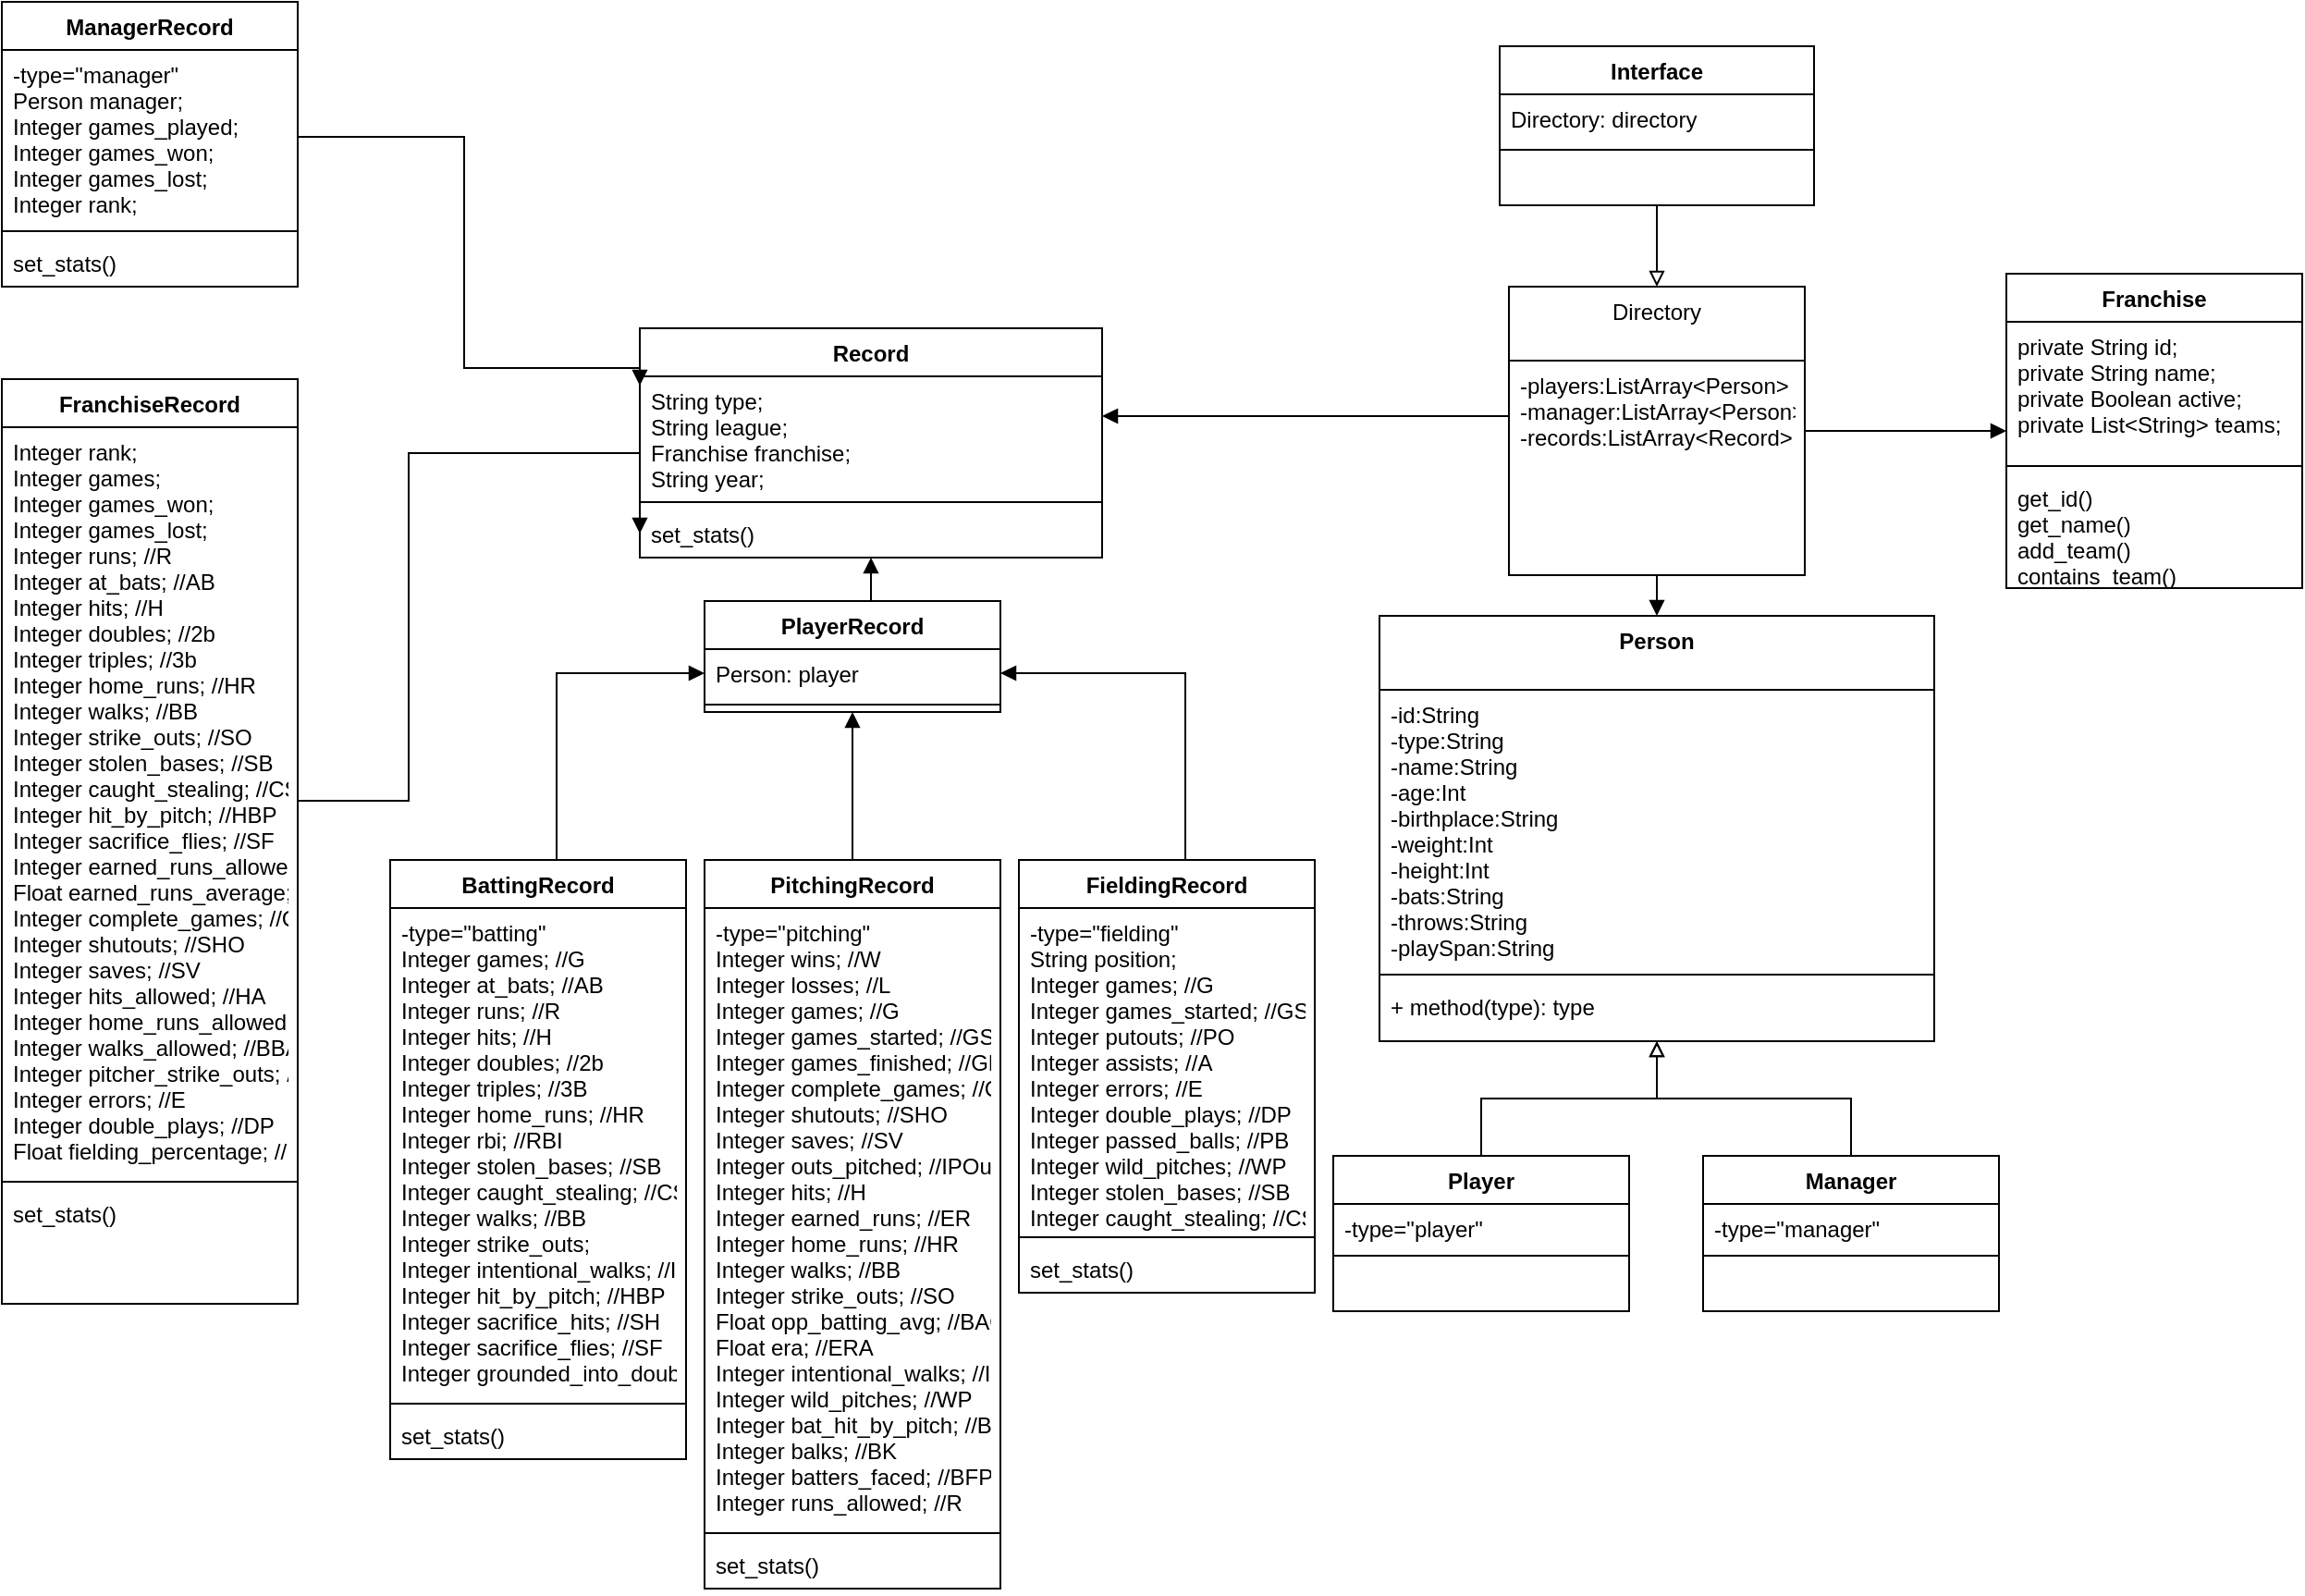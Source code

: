 <mxfile version="13.10.9" type="github">
  <diagram id="C5RBs43oDa-KdzZeNtuy" name="Page-1">
    <mxGraphModel dx="2249" dy="1874" grid="1" gridSize="10" guides="1" tooltips="1" connect="1" arrows="1" fold="1" page="1" pageScale="1" pageWidth="827" pageHeight="1169" math="0" shadow="0">
      <root>
        <mxCell id="WIyWlLk6GJQsqaUBKTNV-0" />
        <mxCell id="WIyWlLk6GJQsqaUBKTNV-1" parent="WIyWlLk6GJQsqaUBKTNV-0" />
        <mxCell id="6aHGtUtSjGL5JFhU-OzK-202" style="edgeStyle=orthogonalEdgeStyle;rounded=0;orthogonalLoop=1;jettySize=auto;html=1;endArrow=block;endFill=1;" parent="WIyWlLk6GJQsqaUBKTNV-1" source="zkfFHV4jXpPFQw0GAbJ--0" target="6aHGtUtSjGL5JFhU-OzK-30" edge="1">
          <mxGeometry relative="1" as="geometry" />
        </mxCell>
        <mxCell id="6aHGtUtSjGL5JFhU-OzK-316" style="edgeStyle=orthogonalEdgeStyle;rounded=0;orthogonalLoop=1;jettySize=auto;html=1;exitX=0;exitY=0.5;exitDx=0;exitDy=0;endArrow=block;endFill=1;" parent="WIyWlLk6GJQsqaUBKTNV-1" target="6aHGtUtSjGL5JFhU-OzK-238" edge="1">
          <mxGeometry relative="1" as="geometry">
            <mxPoint x="145" y="77" as="sourcePoint" />
            <Array as="points">
              <mxPoint x="145" y="20" />
            </Array>
          </mxGeometry>
        </mxCell>
        <mxCell id="zkfFHV4jXpPFQw0GAbJ--0" value="Directory" style="swimlane;fontStyle=0;align=center;verticalAlign=top;childLayout=stackLayout;horizontal=1;startSize=40;horizontalStack=0;resizeParent=1;resizeLast=0;collapsible=1;marginBottom=0;rounded=0;shadow=0;strokeWidth=1;" parent="WIyWlLk6GJQsqaUBKTNV-1" vertex="1">
          <mxGeometry x="145" y="-50" width="160" height="156" as="geometry">
            <mxRectangle x="230" y="140" width="160" height="26" as="alternateBounds" />
          </mxGeometry>
        </mxCell>
        <mxCell id="zkfFHV4jXpPFQw0GAbJ--1" value="-players:ListArray&lt;Person&gt;&#xa;-manager:ListArray&lt;Person&gt;&#xa;-records:ListArray&lt;Record&gt;&#xa;" style="text;align=left;verticalAlign=top;spacingLeft=4;spacingRight=4;overflow=hidden;rotatable=0;points=[[0,0.5],[1,0.5]];portConstraint=eastwest;" parent="zkfFHV4jXpPFQw0GAbJ--0" vertex="1">
          <mxGeometry y="40" width="160" height="60" as="geometry" />
        </mxCell>
        <mxCell id="6aHGtUtSjGL5JFhU-OzK-224" style="edgeStyle=orthogonalEdgeStyle;rounded=0;orthogonalLoop=1;jettySize=auto;html=1;endArrow=block;endFill=0;" parent="WIyWlLk6GJQsqaUBKTNV-1" source="6aHGtUtSjGL5JFhU-OzK-22" target="zkfFHV4jXpPFQw0GAbJ--0" edge="1">
          <mxGeometry relative="1" as="geometry" />
        </mxCell>
        <mxCell id="6aHGtUtSjGL5JFhU-OzK-22" value="Interface" style="swimlane;fontStyle=1;align=center;verticalAlign=top;childLayout=stackLayout;horizontal=1;startSize=26;horizontalStack=0;resizeParent=1;resizeParentMax=0;resizeLast=0;collapsible=1;marginBottom=0;" parent="WIyWlLk6GJQsqaUBKTNV-1" vertex="1">
          <mxGeometry x="140" y="-180" width="170" height="86" as="geometry" />
        </mxCell>
        <mxCell id="6aHGtUtSjGL5JFhU-OzK-23" value="Directory: directory" style="text;strokeColor=none;fillColor=none;align=left;verticalAlign=top;spacingLeft=4;spacingRight=4;overflow=hidden;rotatable=0;points=[[0,0.5],[1,0.5]];portConstraint=eastwest;" parent="6aHGtUtSjGL5JFhU-OzK-22" vertex="1">
          <mxGeometry y="26" width="170" height="26" as="geometry" />
        </mxCell>
        <mxCell id="6aHGtUtSjGL5JFhU-OzK-24" value="" style="line;strokeWidth=1;fillColor=none;align=left;verticalAlign=middle;spacingTop=-1;spacingLeft=3;spacingRight=3;rotatable=0;labelPosition=right;points=[];portConstraint=eastwest;" parent="6aHGtUtSjGL5JFhU-OzK-22" vertex="1">
          <mxGeometry y="52" width="170" height="8" as="geometry" />
        </mxCell>
        <mxCell id="6aHGtUtSjGL5JFhU-OzK-25" value=" " style="text;strokeColor=none;fillColor=none;align=left;verticalAlign=top;spacingLeft=4;spacingRight=4;overflow=hidden;rotatable=0;points=[[0,0.5],[1,0.5]];portConstraint=eastwest;" parent="6aHGtUtSjGL5JFhU-OzK-22" vertex="1">
          <mxGeometry y="60" width="170" height="26" as="geometry" />
        </mxCell>
        <mxCell id="6aHGtUtSjGL5JFhU-OzK-30" value="Person" style="swimlane;fontStyle=1;align=center;verticalAlign=top;childLayout=stackLayout;horizontal=1;startSize=40;horizontalStack=0;resizeParent=1;resizeParentMax=0;resizeLast=0;collapsible=1;marginBottom=0;" parent="WIyWlLk6GJQsqaUBKTNV-1" vertex="1">
          <mxGeometry x="75" y="128" width="300" height="230" as="geometry" />
        </mxCell>
        <mxCell id="6aHGtUtSjGL5JFhU-OzK-31" value="-id:String&#xa;-type:String&#xa;-name:String&#xa;-age:Int&#xa;-birthplace:String&#xa;-weight:Int&#xa;-height:Int&#xa;-bats:String&#xa;-throws:String&#xa;-playSpan:String" style="text;strokeColor=none;fillColor=none;align=left;verticalAlign=top;spacingLeft=4;spacingRight=4;overflow=hidden;rotatable=0;points=[[0,0.5],[1,0.5]];portConstraint=eastwest;" parent="6aHGtUtSjGL5JFhU-OzK-30" vertex="1">
          <mxGeometry y="40" width="300" height="150" as="geometry" />
        </mxCell>
        <mxCell id="6aHGtUtSjGL5JFhU-OzK-32" value="" style="line;strokeWidth=1;fillColor=none;align=left;verticalAlign=middle;spacingTop=-1;spacingLeft=3;spacingRight=3;rotatable=0;labelPosition=right;points=[];portConstraint=eastwest;" parent="6aHGtUtSjGL5JFhU-OzK-30" vertex="1">
          <mxGeometry y="190" width="300" height="8" as="geometry" />
        </mxCell>
        <mxCell id="6aHGtUtSjGL5JFhU-OzK-33" value="+ method(type): type" style="text;strokeColor=none;fillColor=none;align=left;verticalAlign=top;spacingLeft=4;spacingRight=4;overflow=hidden;rotatable=0;points=[[0,0.5],[1,0.5]];portConstraint=eastwest;" parent="6aHGtUtSjGL5JFhU-OzK-30" vertex="1">
          <mxGeometry y="198" width="300" height="32" as="geometry" />
        </mxCell>
        <mxCell id="6aHGtUtSjGL5JFhU-OzK-200" style="edgeStyle=orthogonalEdgeStyle;rounded=0;orthogonalLoop=1;jettySize=auto;html=1;endArrow=block;endFill=0;" parent="WIyWlLk6GJQsqaUBKTNV-1" source="6aHGtUtSjGL5JFhU-OzK-34" target="6aHGtUtSjGL5JFhU-OzK-30" edge="1">
          <mxGeometry relative="1" as="geometry" />
        </mxCell>
        <mxCell id="6aHGtUtSjGL5JFhU-OzK-34" value="Player" style="swimlane;fontStyle=1;align=center;verticalAlign=top;childLayout=stackLayout;horizontal=1;startSize=26;horizontalStack=0;resizeParent=1;resizeParentMax=0;resizeLast=0;collapsible=1;marginBottom=0;" parent="WIyWlLk6GJQsqaUBKTNV-1" vertex="1">
          <mxGeometry x="50" y="420" width="160" height="84" as="geometry" />
        </mxCell>
        <mxCell id="6aHGtUtSjGL5JFhU-OzK-35" value="-type=&quot;player&quot;" style="text;strokeColor=none;fillColor=none;align=left;verticalAlign=top;spacingLeft=4;spacingRight=4;overflow=hidden;rotatable=0;points=[[0,0.5],[1,0.5]];portConstraint=eastwest;" parent="6aHGtUtSjGL5JFhU-OzK-34" vertex="1">
          <mxGeometry y="26" width="160" height="24" as="geometry" />
        </mxCell>
        <mxCell id="6aHGtUtSjGL5JFhU-OzK-36" value="" style="line;strokeWidth=1;fillColor=none;align=left;verticalAlign=middle;spacingTop=-1;spacingLeft=3;spacingRight=3;rotatable=0;labelPosition=right;points=[];portConstraint=eastwest;" parent="6aHGtUtSjGL5JFhU-OzK-34" vertex="1">
          <mxGeometry y="50" width="160" height="8" as="geometry" />
        </mxCell>
        <mxCell id="6aHGtUtSjGL5JFhU-OzK-37" value=" " style="text;strokeColor=none;fillColor=none;align=left;verticalAlign=top;spacingLeft=4;spacingRight=4;overflow=hidden;rotatable=0;points=[[0,0.5],[1,0.5]];portConstraint=eastwest;" parent="6aHGtUtSjGL5JFhU-OzK-34" vertex="1">
          <mxGeometry y="58" width="160" height="26" as="geometry" />
        </mxCell>
        <mxCell id="6aHGtUtSjGL5JFhU-OzK-222" style="edgeStyle=orthogonalEdgeStyle;rounded=0;orthogonalLoop=1;jettySize=auto;html=1;endArrow=block;endFill=1;" parent="WIyWlLk6GJQsqaUBKTNV-1" source="zkfFHV4jXpPFQw0GAbJ--0" target="6aHGtUtSjGL5JFhU-OzK-203" edge="1">
          <mxGeometry relative="1" as="geometry" />
        </mxCell>
        <mxCell id="6aHGtUtSjGL5JFhU-OzK-203" value="Franchise" style="swimlane;fontStyle=1;align=center;verticalAlign=top;childLayout=stackLayout;horizontal=1;startSize=26;horizontalStack=0;resizeParent=1;resizeParentMax=0;resizeLast=0;collapsible=1;marginBottom=0;" parent="WIyWlLk6GJQsqaUBKTNV-1" vertex="1">
          <mxGeometry x="414" y="-57" width="160" height="170" as="geometry" />
        </mxCell>
        <mxCell id="6aHGtUtSjGL5JFhU-OzK-204" value="private String id;&#xa;	private String name;&#xa;	private Boolean active;&#xa;	private List&lt;String&gt; teams;" style="text;strokeColor=none;fillColor=none;align=left;verticalAlign=top;spacingLeft=4;spacingRight=4;overflow=hidden;rotatable=0;points=[[0,0.5],[1,0.5]];portConstraint=eastwest;" parent="6aHGtUtSjGL5JFhU-OzK-203" vertex="1">
          <mxGeometry y="26" width="160" height="74" as="geometry" />
        </mxCell>
        <mxCell id="6aHGtUtSjGL5JFhU-OzK-205" value="" style="line;strokeWidth=1;fillColor=none;align=left;verticalAlign=middle;spacingTop=-1;spacingLeft=3;spacingRight=3;rotatable=0;labelPosition=right;points=[];portConstraint=eastwest;" parent="6aHGtUtSjGL5JFhU-OzK-203" vertex="1">
          <mxGeometry y="100" width="160" height="8" as="geometry" />
        </mxCell>
        <mxCell id="6aHGtUtSjGL5JFhU-OzK-206" value="get_id()&#xa;get_name()&#xa;add_team()&#xa;contains_team()" style="text;strokeColor=none;fillColor=none;align=left;verticalAlign=top;spacingLeft=4;spacingRight=4;overflow=hidden;rotatable=0;points=[[0,0.5],[1,0.5]];portConstraint=eastwest;" parent="6aHGtUtSjGL5JFhU-OzK-203" vertex="1">
          <mxGeometry y="108" width="160" height="62" as="geometry" />
        </mxCell>
        <mxCell id="6aHGtUtSjGL5JFhU-OzK-238" value="Record" style="swimlane;fontStyle=1;align=center;verticalAlign=top;childLayout=stackLayout;horizontal=1;startSize=26;horizontalStack=0;resizeParent=1;resizeParentMax=0;resizeLast=0;collapsible=1;marginBottom=0;" parent="WIyWlLk6GJQsqaUBKTNV-1" vertex="1">
          <mxGeometry x="-325" y="-27.5" width="250" height="124" as="geometry" />
        </mxCell>
        <mxCell id="6aHGtUtSjGL5JFhU-OzK-239" value="String type;&#xa;String league;&#xa;Franchise franchise;&#xa;String year;" style="text;strokeColor=none;fillColor=none;align=left;verticalAlign=top;spacingLeft=4;spacingRight=4;overflow=hidden;rotatable=0;points=[[0,0.5],[1,0.5]];portConstraint=eastwest;" parent="6aHGtUtSjGL5JFhU-OzK-238" vertex="1">
          <mxGeometry y="26" width="250" height="64" as="geometry" />
        </mxCell>
        <mxCell id="6aHGtUtSjGL5JFhU-OzK-240" value="" style="line;strokeWidth=1;fillColor=none;align=left;verticalAlign=middle;spacingTop=-1;spacingLeft=3;spacingRight=3;rotatable=0;labelPosition=right;points=[];portConstraint=eastwest;" parent="6aHGtUtSjGL5JFhU-OzK-238" vertex="1">
          <mxGeometry y="90" width="250" height="8" as="geometry" />
        </mxCell>
        <mxCell id="6aHGtUtSjGL5JFhU-OzK-241" value="set_stats()" style="text;strokeColor=none;fillColor=none;align=left;verticalAlign=top;spacingLeft=4;spacingRight=4;overflow=hidden;rotatable=0;points=[[0,0.5],[1,0.5]];portConstraint=eastwest;" parent="6aHGtUtSjGL5JFhU-OzK-238" vertex="1">
          <mxGeometry y="98" width="250" height="26" as="geometry" />
        </mxCell>
        <mxCell id="6aHGtUtSjGL5JFhU-OzK-242" value="FranchiseRecord" style="swimlane;fontStyle=1;align=center;verticalAlign=top;childLayout=stackLayout;horizontal=1;startSize=26;horizontalStack=0;resizeParent=1;resizeParentMax=0;resizeLast=0;collapsible=1;marginBottom=0;" parent="WIyWlLk6GJQsqaUBKTNV-1" vertex="1">
          <mxGeometry x="-670" width="160" height="500" as="geometry" />
        </mxCell>
        <mxCell id="6aHGtUtSjGL5JFhU-OzK-243" value="Integer rank;&#xa;	Integer games;&#xa;	Integer games_won;&#xa;	Integer games_lost;&#xa;	Integer runs; //R&#xa;	Integer at_bats; //AB&#xa;	Integer hits; //H&#xa;	Integer doubles; //2b&#xa;	Integer triples; //3b&#xa;	Integer home_runs; //HR&#xa;	Integer walks; //BB&#xa;	Integer strike_outs; //SO&#xa;	Integer stolen_bases; //SB&#xa;	Integer caught_stealing; //CS&#xa;	Integer hit_by_pitch; //HBP&#xa;	Integer sacrifice_flies; //SF&#xa;	Integer earned_runs_allowed; //ER&#xa;	Float earned_runs_average; //ERA&#xa;	Integer complete_games; //CG&#xa;	Integer shutouts; //SHO&#xa;	Integer saves; //SV&#xa;	Integer hits_allowed; //HA&#xa;	Integer home_runs_allowed; //HRA&#xa;	Integer walks_allowed; //BBA&#xa;	Integer pitcher_strike_outs; //SOA&#xa;	Integer errors; //E&#xa;	Integer double_plays; //DP&#xa;	Float fielding_percentage; //FP	" style="text;strokeColor=none;fillColor=none;align=left;verticalAlign=top;spacingLeft=4;spacingRight=4;overflow=hidden;rotatable=0;points=[[0,0.5],[1,0.5]];portConstraint=eastwest;" parent="6aHGtUtSjGL5JFhU-OzK-242" vertex="1">
          <mxGeometry y="26" width="160" height="404" as="geometry" />
        </mxCell>
        <mxCell id="6aHGtUtSjGL5JFhU-OzK-244" value="" style="line;strokeWidth=1;fillColor=none;align=left;verticalAlign=middle;spacingTop=-1;spacingLeft=3;spacingRight=3;rotatable=0;labelPosition=right;points=[];portConstraint=eastwest;" parent="6aHGtUtSjGL5JFhU-OzK-242" vertex="1">
          <mxGeometry y="430" width="160" height="8" as="geometry" />
        </mxCell>
        <mxCell id="6aHGtUtSjGL5JFhU-OzK-245" value="set_stats()" style="text;strokeColor=none;fillColor=none;align=left;verticalAlign=top;spacingLeft=4;spacingRight=4;overflow=hidden;rotatable=0;points=[[0,0.5],[1,0.5]];portConstraint=eastwest;" parent="6aHGtUtSjGL5JFhU-OzK-242" vertex="1">
          <mxGeometry y="438" width="160" height="62" as="geometry" />
        </mxCell>
        <mxCell id="6aHGtUtSjGL5JFhU-OzK-246" value="BattingRecord" style="swimlane;fontStyle=1;align=center;verticalAlign=top;childLayout=stackLayout;horizontal=1;startSize=26;horizontalStack=0;resizeParent=1;resizeParentMax=0;resizeLast=0;collapsible=1;marginBottom=0;" parent="WIyWlLk6GJQsqaUBKTNV-1" vertex="1">
          <mxGeometry x="-460" y="260" width="160" height="324" as="geometry" />
        </mxCell>
        <mxCell id="6aHGtUtSjGL5JFhU-OzK-247" value="-type=&quot;batting&quot;&#xa;Integer games; //G&#xa;	Integer at_bats; //AB&#xa;	Integer runs; //R&#xa;	Integer hits; //H&#xa;	Integer doubles; //2b&#xa;	Integer triples; //3B&#xa;	Integer home_runs; //HR&#xa;	Integer rbi; //RBI&#xa;	Integer stolen_bases; //SB&#xa;	Integer caught_stealing; //CS&#xa;	Integer walks; //BB&#xa;	Integer strike_outs;&#xa;	Integer intentional_walks; //IBB&#xa;	Integer hit_by_pitch; //HBP&#xa;	Integer sacrifice_hits; //SH&#xa;	Integer sacrifice_flies; //SF&#xa;	Integer grounded_into_double_play; //GIDP" style="text;strokeColor=none;fillColor=none;align=left;verticalAlign=top;spacingLeft=4;spacingRight=4;overflow=hidden;rotatable=0;points=[[0,0.5],[1,0.5]];portConstraint=eastwest;" parent="6aHGtUtSjGL5JFhU-OzK-246" vertex="1">
          <mxGeometry y="26" width="160" height="264" as="geometry" />
        </mxCell>
        <mxCell id="6aHGtUtSjGL5JFhU-OzK-248" value="" style="line;strokeWidth=1;fillColor=none;align=left;verticalAlign=middle;spacingTop=-1;spacingLeft=3;spacingRight=3;rotatable=0;labelPosition=right;points=[];portConstraint=eastwest;" parent="6aHGtUtSjGL5JFhU-OzK-246" vertex="1">
          <mxGeometry y="290" width="160" height="8" as="geometry" />
        </mxCell>
        <mxCell id="6aHGtUtSjGL5JFhU-OzK-249" value="set_stats()" style="text;strokeColor=none;fillColor=none;align=left;verticalAlign=top;spacingLeft=4;spacingRight=4;overflow=hidden;rotatable=0;points=[[0,0.5],[1,0.5]];portConstraint=eastwest;" parent="6aHGtUtSjGL5JFhU-OzK-246" vertex="1">
          <mxGeometry y="298" width="160" height="26" as="geometry" />
        </mxCell>
        <mxCell id="6aHGtUtSjGL5JFhU-OzK-250" value="FieldingRecord" style="swimlane;fontStyle=1;align=center;verticalAlign=top;childLayout=stackLayout;horizontal=1;startSize=26;horizontalStack=0;resizeParent=1;resizeParentMax=0;resizeLast=0;collapsible=1;marginBottom=0;" parent="WIyWlLk6GJQsqaUBKTNV-1" vertex="1">
          <mxGeometry x="-120" y="260" width="160" height="234" as="geometry" />
        </mxCell>
        <mxCell id="6aHGtUtSjGL5JFhU-OzK-251" value="-type=&quot;fielding&quot;&#xa;String position;&#xa;	Integer games; //G&#xa;	Integer games_started; //GS&#xa;	Integer putouts; //PO&#xa;	Integer assists; //A&#xa;	Integer errors; //E&#xa;	Integer double_plays; //DP&#xa;	Integer passed_balls; //PB&#xa;	Integer wild_pitches; //WP&#xa;	Integer stolen_bases; //SB&#xa;	Integer caught_stealing; //CS" style="text;strokeColor=none;fillColor=none;align=left;verticalAlign=top;spacingLeft=4;spacingRight=4;overflow=hidden;rotatable=0;points=[[0,0.5],[1,0.5]];portConstraint=eastwest;" parent="6aHGtUtSjGL5JFhU-OzK-250" vertex="1">
          <mxGeometry y="26" width="160" height="174" as="geometry" />
        </mxCell>
        <mxCell id="6aHGtUtSjGL5JFhU-OzK-252" value="" style="line;strokeWidth=1;fillColor=none;align=left;verticalAlign=middle;spacingTop=-1;spacingLeft=3;spacingRight=3;rotatable=0;labelPosition=right;points=[];portConstraint=eastwest;" parent="6aHGtUtSjGL5JFhU-OzK-250" vertex="1">
          <mxGeometry y="200" width="160" height="8" as="geometry" />
        </mxCell>
        <mxCell id="6aHGtUtSjGL5JFhU-OzK-253" value="set_stats()" style="text;strokeColor=none;fillColor=none;align=left;verticalAlign=top;spacingLeft=4;spacingRight=4;overflow=hidden;rotatable=0;points=[[0,0.5],[1,0.5]];portConstraint=eastwest;" parent="6aHGtUtSjGL5JFhU-OzK-250" vertex="1">
          <mxGeometry y="208" width="160" height="26" as="geometry" />
        </mxCell>
        <mxCell id="6aHGtUtSjGL5JFhU-OzK-254" value="PitchingRecord" style="swimlane;fontStyle=1;align=center;verticalAlign=top;childLayout=stackLayout;horizontal=1;startSize=26;horizontalStack=0;resizeParent=1;resizeParentMax=0;resizeLast=0;collapsible=1;marginBottom=0;" parent="WIyWlLk6GJQsqaUBKTNV-1" vertex="1">
          <mxGeometry x="-290" y="260" width="160" height="394" as="geometry" />
        </mxCell>
        <mxCell id="6aHGtUtSjGL5JFhU-OzK-255" value="-type=&quot;pitching&quot;&#xa;Integer wins; //W&#xa;	Integer losses; //L&#xa;	Integer games; //G&#xa;	Integer games_started; //GS&#xa;	Integer games_finished; //GF&#xa;	Integer complete_games; //CG&#xa;	Integer shutouts; //SHO&#xa;	Integer saves; //SV&#xa;	Integer outs_pitched; //IPOuts&#xa;	Integer hits; //H&#xa;	Integer earned_runs; //ER&#xa;	Integer home_runs; //HR&#xa;	Integer walks; //BB&#xa;	Integer strike_outs; //SO&#xa;	Float opp_batting_avg; //BAOpp&#xa;	Float era; //ERA&#xa;	Integer intentional_walks; //IBB&#xa;	Integer wild_pitches; //WP&#xa;	Integer bat_hit_by_pitch; //BHP&#xa;	Integer balks; //BK&#xa;	Integer batters_faced; //BFP&#xa;	Integer runs_allowed; //R" style="text;strokeColor=none;fillColor=none;align=left;verticalAlign=top;spacingLeft=4;spacingRight=4;overflow=hidden;rotatable=0;points=[[0,0.5],[1,0.5]];portConstraint=eastwest;" parent="6aHGtUtSjGL5JFhU-OzK-254" vertex="1">
          <mxGeometry y="26" width="160" height="334" as="geometry" />
        </mxCell>
        <mxCell id="6aHGtUtSjGL5JFhU-OzK-256" value="" style="line;strokeWidth=1;fillColor=none;align=left;verticalAlign=middle;spacingTop=-1;spacingLeft=3;spacingRight=3;rotatable=0;labelPosition=right;points=[];portConstraint=eastwest;" parent="6aHGtUtSjGL5JFhU-OzK-254" vertex="1">
          <mxGeometry y="360" width="160" height="8" as="geometry" />
        </mxCell>
        <mxCell id="6aHGtUtSjGL5JFhU-OzK-257" value="set_stats()" style="text;strokeColor=none;fillColor=none;align=left;verticalAlign=top;spacingLeft=4;spacingRight=4;overflow=hidden;rotatable=0;points=[[0,0.5],[1,0.5]];portConstraint=eastwest;" parent="6aHGtUtSjGL5JFhU-OzK-254" vertex="1">
          <mxGeometry y="368" width="160" height="26" as="geometry" />
        </mxCell>
        <mxCell id="6aHGtUtSjGL5JFhU-OzK-313" style="edgeStyle=orthogonalEdgeStyle;rounded=0;orthogonalLoop=1;jettySize=auto;html=1;endArrow=block;endFill=0;" parent="WIyWlLk6GJQsqaUBKTNV-1" source="6aHGtUtSjGL5JFhU-OzK-309" target="6aHGtUtSjGL5JFhU-OzK-30" edge="1">
          <mxGeometry relative="1" as="geometry" />
        </mxCell>
        <mxCell id="6aHGtUtSjGL5JFhU-OzK-309" value="Manager" style="swimlane;fontStyle=1;align=center;verticalAlign=top;childLayout=stackLayout;horizontal=1;startSize=26;horizontalStack=0;resizeParent=1;resizeParentMax=0;resizeLast=0;collapsible=1;marginBottom=0;" parent="WIyWlLk6GJQsqaUBKTNV-1" vertex="1">
          <mxGeometry x="250" y="420" width="160" height="84" as="geometry" />
        </mxCell>
        <mxCell id="6aHGtUtSjGL5JFhU-OzK-310" value="-type=&quot;manager&quot;" style="text;strokeColor=none;fillColor=none;align=left;verticalAlign=top;spacingLeft=4;spacingRight=4;overflow=hidden;rotatable=0;points=[[0,0.5],[1,0.5]];portConstraint=eastwest;" parent="6aHGtUtSjGL5JFhU-OzK-309" vertex="1">
          <mxGeometry y="26" width="160" height="24" as="geometry" />
        </mxCell>
        <mxCell id="6aHGtUtSjGL5JFhU-OzK-311" value="" style="line;strokeWidth=1;fillColor=none;align=left;verticalAlign=middle;spacingTop=-1;spacingLeft=3;spacingRight=3;rotatable=0;labelPosition=right;points=[];portConstraint=eastwest;" parent="6aHGtUtSjGL5JFhU-OzK-309" vertex="1">
          <mxGeometry y="50" width="160" height="8" as="geometry" />
        </mxCell>
        <mxCell id="6aHGtUtSjGL5JFhU-OzK-312" value=" " style="text;strokeColor=none;fillColor=none;align=left;verticalAlign=top;spacingLeft=4;spacingRight=4;overflow=hidden;rotatable=0;points=[[0,0.5],[1,0.5]];portConstraint=eastwest;" parent="6aHGtUtSjGL5JFhU-OzK-309" vertex="1">
          <mxGeometry y="58" width="160" height="26" as="geometry" />
        </mxCell>
        <mxCell id="_f1vO_gIGirxiqGg4NEv-1" value="PlayerRecord" style="swimlane;fontStyle=1;align=center;verticalAlign=top;childLayout=stackLayout;horizontal=1;startSize=26;horizontalStack=0;resizeParent=1;resizeParentMax=0;resizeLast=0;collapsible=1;marginBottom=0;" vertex="1" parent="WIyWlLk6GJQsqaUBKTNV-1">
          <mxGeometry x="-290" y="120" width="160" height="60" as="geometry" />
        </mxCell>
        <mxCell id="_f1vO_gIGirxiqGg4NEv-2" value="Person: player" style="text;strokeColor=none;fillColor=none;align=left;verticalAlign=top;spacingLeft=4;spacingRight=4;overflow=hidden;rotatable=0;points=[[0,0.5],[1,0.5]];portConstraint=eastwest;" vertex="1" parent="_f1vO_gIGirxiqGg4NEv-1">
          <mxGeometry y="26" width="160" height="26" as="geometry" />
        </mxCell>
        <mxCell id="_f1vO_gIGirxiqGg4NEv-3" value="" style="line;strokeWidth=1;fillColor=none;align=left;verticalAlign=middle;spacingTop=-1;spacingLeft=3;spacingRight=3;rotatable=0;labelPosition=right;points=[];portConstraint=eastwest;" vertex="1" parent="_f1vO_gIGirxiqGg4NEv-1">
          <mxGeometry y="52" width="160" height="8" as="geometry" />
        </mxCell>
        <mxCell id="_f1vO_gIGirxiqGg4NEv-5" value="ManagerRecord" style="swimlane;fontStyle=1;align=center;verticalAlign=top;childLayout=stackLayout;horizontal=1;startSize=26;horizontalStack=0;resizeParent=1;resizeParentMax=0;resizeLast=0;collapsible=1;marginBottom=0;" vertex="1" parent="WIyWlLk6GJQsqaUBKTNV-1">
          <mxGeometry x="-670" y="-204" width="160" height="154" as="geometry" />
        </mxCell>
        <mxCell id="_f1vO_gIGirxiqGg4NEv-6" value="-type=&quot;manager&quot;&#xa;Person manager;&#xa;	Integer games_played;&#xa;	Integer games_won;&#xa;	Integer games_lost;&#xa;	Integer rank;" style="text;strokeColor=none;fillColor=none;align=left;verticalAlign=top;spacingLeft=4;spacingRight=4;overflow=hidden;rotatable=0;points=[[0,0.5],[1,0.5]];portConstraint=eastwest;" vertex="1" parent="_f1vO_gIGirxiqGg4NEv-5">
          <mxGeometry y="26" width="160" height="94" as="geometry" />
        </mxCell>
        <mxCell id="_f1vO_gIGirxiqGg4NEv-7" value="" style="line;strokeWidth=1;fillColor=none;align=left;verticalAlign=middle;spacingTop=-1;spacingLeft=3;spacingRight=3;rotatable=0;labelPosition=right;points=[];portConstraint=eastwest;" vertex="1" parent="_f1vO_gIGirxiqGg4NEv-5">
          <mxGeometry y="120" width="160" height="8" as="geometry" />
        </mxCell>
        <mxCell id="_f1vO_gIGirxiqGg4NEv-8" value="set_stats()" style="text;strokeColor=none;fillColor=none;align=left;verticalAlign=top;spacingLeft=4;spacingRight=4;overflow=hidden;rotatable=0;points=[[0,0.5],[1,0.5]];portConstraint=eastwest;" vertex="1" parent="_f1vO_gIGirxiqGg4NEv-5">
          <mxGeometry y="128" width="160" height="26" as="geometry" />
        </mxCell>
        <mxCell id="_f1vO_gIGirxiqGg4NEv-11" style="edgeStyle=orthogonalEdgeStyle;rounded=0;orthogonalLoop=1;jettySize=auto;html=1;exitX=1;exitY=0.5;exitDx=0;exitDy=0;endArrow=block;endFill=1;entryX=0;entryY=0.5;entryDx=0;entryDy=0;" edge="1" parent="WIyWlLk6GJQsqaUBKTNV-1" source="6aHGtUtSjGL5JFhU-OzK-243" target="6aHGtUtSjGL5JFhU-OzK-241">
          <mxGeometry relative="1" as="geometry">
            <mxPoint x="-140" y="-57" as="sourcePoint" />
            <mxPoint x="-360" y="-114" as="targetPoint" />
            <Array as="points">
              <mxPoint x="-450" y="228" />
              <mxPoint x="-450" y="40" />
              <mxPoint x="-325" y="40" />
            </Array>
          </mxGeometry>
        </mxCell>
        <mxCell id="_f1vO_gIGirxiqGg4NEv-12" style="edgeStyle=orthogonalEdgeStyle;rounded=0;orthogonalLoop=1;jettySize=auto;html=1;exitX=1;exitY=0.5;exitDx=0;exitDy=0;endArrow=block;endFill=1;entryX=0;entryY=0.25;entryDx=0;entryDy=0;" edge="1" parent="WIyWlLk6GJQsqaUBKTNV-1" source="_f1vO_gIGirxiqGg4NEv-6" target="6aHGtUtSjGL5JFhU-OzK-238">
          <mxGeometry relative="1" as="geometry">
            <mxPoint x="-403" y="53.5" as="sourcePoint" />
            <mxPoint x="-315" y="106" as="targetPoint" />
            <Array as="points">
              <mxPoint x="-420" y="-131" />
              <mxPoint x="-420" y="-6" />
            </Array>
          </mxGeometry>
        </mxCell>
        <mxCell id="_f1vO_gIGirxiqGg4NEv-14" style="edgeStyle=orthogonalEdgeStyle;rounded=0;orthogonalLoop=1;jettySize=auto;html=1;exitX=0.5;exitY=0;exitDx=0;exitDy=0;endArrow=block;endFill=1;" edge="1" parent="WIyWlLk6GJQsqaUBKTNV-1" source="_f1vO_gIGirxiqGg4NEv-1" target="6aHGtUtSjGL5JFhU-OzK-241">
          <mxGeometry relative="1" as="geometry">
            <mxPoint x="-90" y="92" as="sourcePoint" />
            <mxPoint x="-2" y="144.5" as="targetPoint" />
            <Array as="points">
              <mxPoint x="-200" y="110" />
              <mxPoint x="-200" y="110" />
            </Array>
          </mxGeometry>
        </mxCell>
        <mxCell id="_f1vO_gIGirxiqGg4NEv-16" style="edgeStyle=orthogonalEdgeStyle;rounded=0;orthogonalLoop=1;jettySize=auto;html=1;exitX=0.5;exitY=0;exitDx=0;exitDy=0;endArrow=block;endFill=1;entryX=0.5;entryY=1;entryDx=0;entryDy=0;" edge="1" parent="WIyWlLk6GJQsqaUBKTNV-1" source="6aHGtUtSjGL5JFhU-OzK-254" target="_f1vO_gIGirxiqGg4NEv-1">
          <mxGeometry relative="1" as="geometry">
            <mxPoint x="-383" y="144.5" as="sourcePoint" />
            <mxPoint x="-200" y="210" as="targetPoint" />
            <Array as="points" />
          </mxGeometry>
        </mxCell>
        <mxCell id="_f1vO_gIGirxiqGg4NEv-17" style="edgeStyle=orthogonalEdgeStyle;rounded=0;orthogonalLoop=1;jettySize=auto;html=1;exitX=0.5;exitY=0;exitDx=0;exitDy=0;endArrow=block;endFill=1;entryX=1;entryY=0.5;entryDx=0;entryDy=0;" edge="1" parent="WIyWlLk6GJQsqaUBKTNV-1" source="6aHGtUtSjGL5JFhU-OzK-250" target="_f1vO_gIGirxiqGg4NEv-2">
          <mxGeometry relative="1" as="geometry">
            <mxPoint x="-190" y="270" as="sourcePoint" />
            <mxPoint x="-190" y="220" as="targetPoint" />
            <Array as="points">
              <mxPoint x="-30" y="159" />
            </Array>
          </mxGeometry>
        </mxCell>
        <mxCell id="_f1vO_gIGirxiqGg4NEv-18" style="edgeStyle=orthogonalEdgeStyle;rounded=0;orthogonalLoop=1;jettySize=auto;html=1;exitX=0.5;exitY=0;exitDx=0;exitDy=0;endArrow=block;endFill=1;entryX=0;entryY=0.5;entryDx=0;entryDy=0;" edge="1" parent="WIyWlLk6GJQsqaUBKTNV-1" source="6aHGtUtSjGL5JFhU-OzK-246" target="_f1vO_gIGirxiqGg4NEv-2">
          <mxGeometry relative="1" as="geometry">
            <mxPoint x="-180" y="280" as="sourcePoint" />
            <mxPoint x="-180" y="230" as="targetPoint" />
            <Array as="points">
              <mxPoint x="-370" y="159" />
            </Array>
          </mxGeometry>
        </mxCell>
      </root>
    </mxGraphModel>
  </diagram>
</mxfile>
